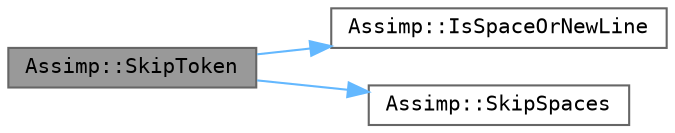 digraph "Assimp::SkipToken"
{
 // LATEX_PDF_SIZE
  bgcolor="transparent";
  edge [fontname=Terminal,fontsize=10,labelfontname=Helvetica,labelfontsize=10];
  node [fontname=Terminal,fontsize=10,shape=box,height=0.2,width=0.4];
  rankdir="LR";
  Node1 [label="Assimp::SkipToken",height=0.2,width=0.4,color="gray40", fillcolor="grey60", style="filled", fontcolor="black",tooltip=" "];
  Node1 -> Node2 [color="steelblue1",style="solid"];
  Node2 [label="Assimp::IsSpaceOrNewLine",height=0.2,width=0.4,color="grey40", fillcolor="white", style="filled",URL="$namespace_assimp.html#a3883df5611e6ba0bd986fd5694c47e35",tooltip=" "];
  Node1 -> Node3 [color="steelblue1",style="solid"];
  Node3 [label="Assimp::SkipSpaces",height=0.2,width=0.4,color="grey40", fillcolor="white", style="filled",URL="$namespace_assimp.html#a77e1d122d82c1e0905f5dc37ca72c0dc",tooltip=" "];
}
